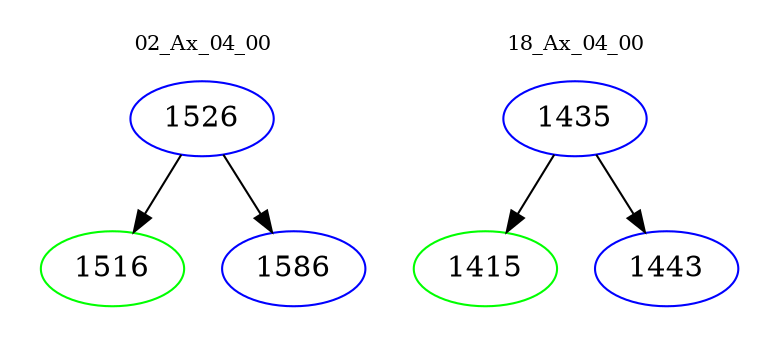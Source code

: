 digraph{
subgraph cluster_0 {
color = white
label = "02_Ax_04_00";
fontsize=10;
T0_1526 [label="1526", color="blue"]
T0_1526 -> T0_1516 [color="black"]
T0_1516 [label="1516", color="green"]
T0_1526 -> T0_1586 [color="black"]
T0_1586 [label="1586", color="blue"]
}
subgraph cluster_1 {
color = white
label = "18_Ax_04_00";
fontsize=10;
T1_1435 [label="1435", color="blue"]
T1_1435 -> T1_1415 [color="black"]
T1_1415 [label="1415", color="green"]
T1_1435 -> T1_1443 [color="black"]
T1_1443 [label="1443", color="blue"]
}
}
